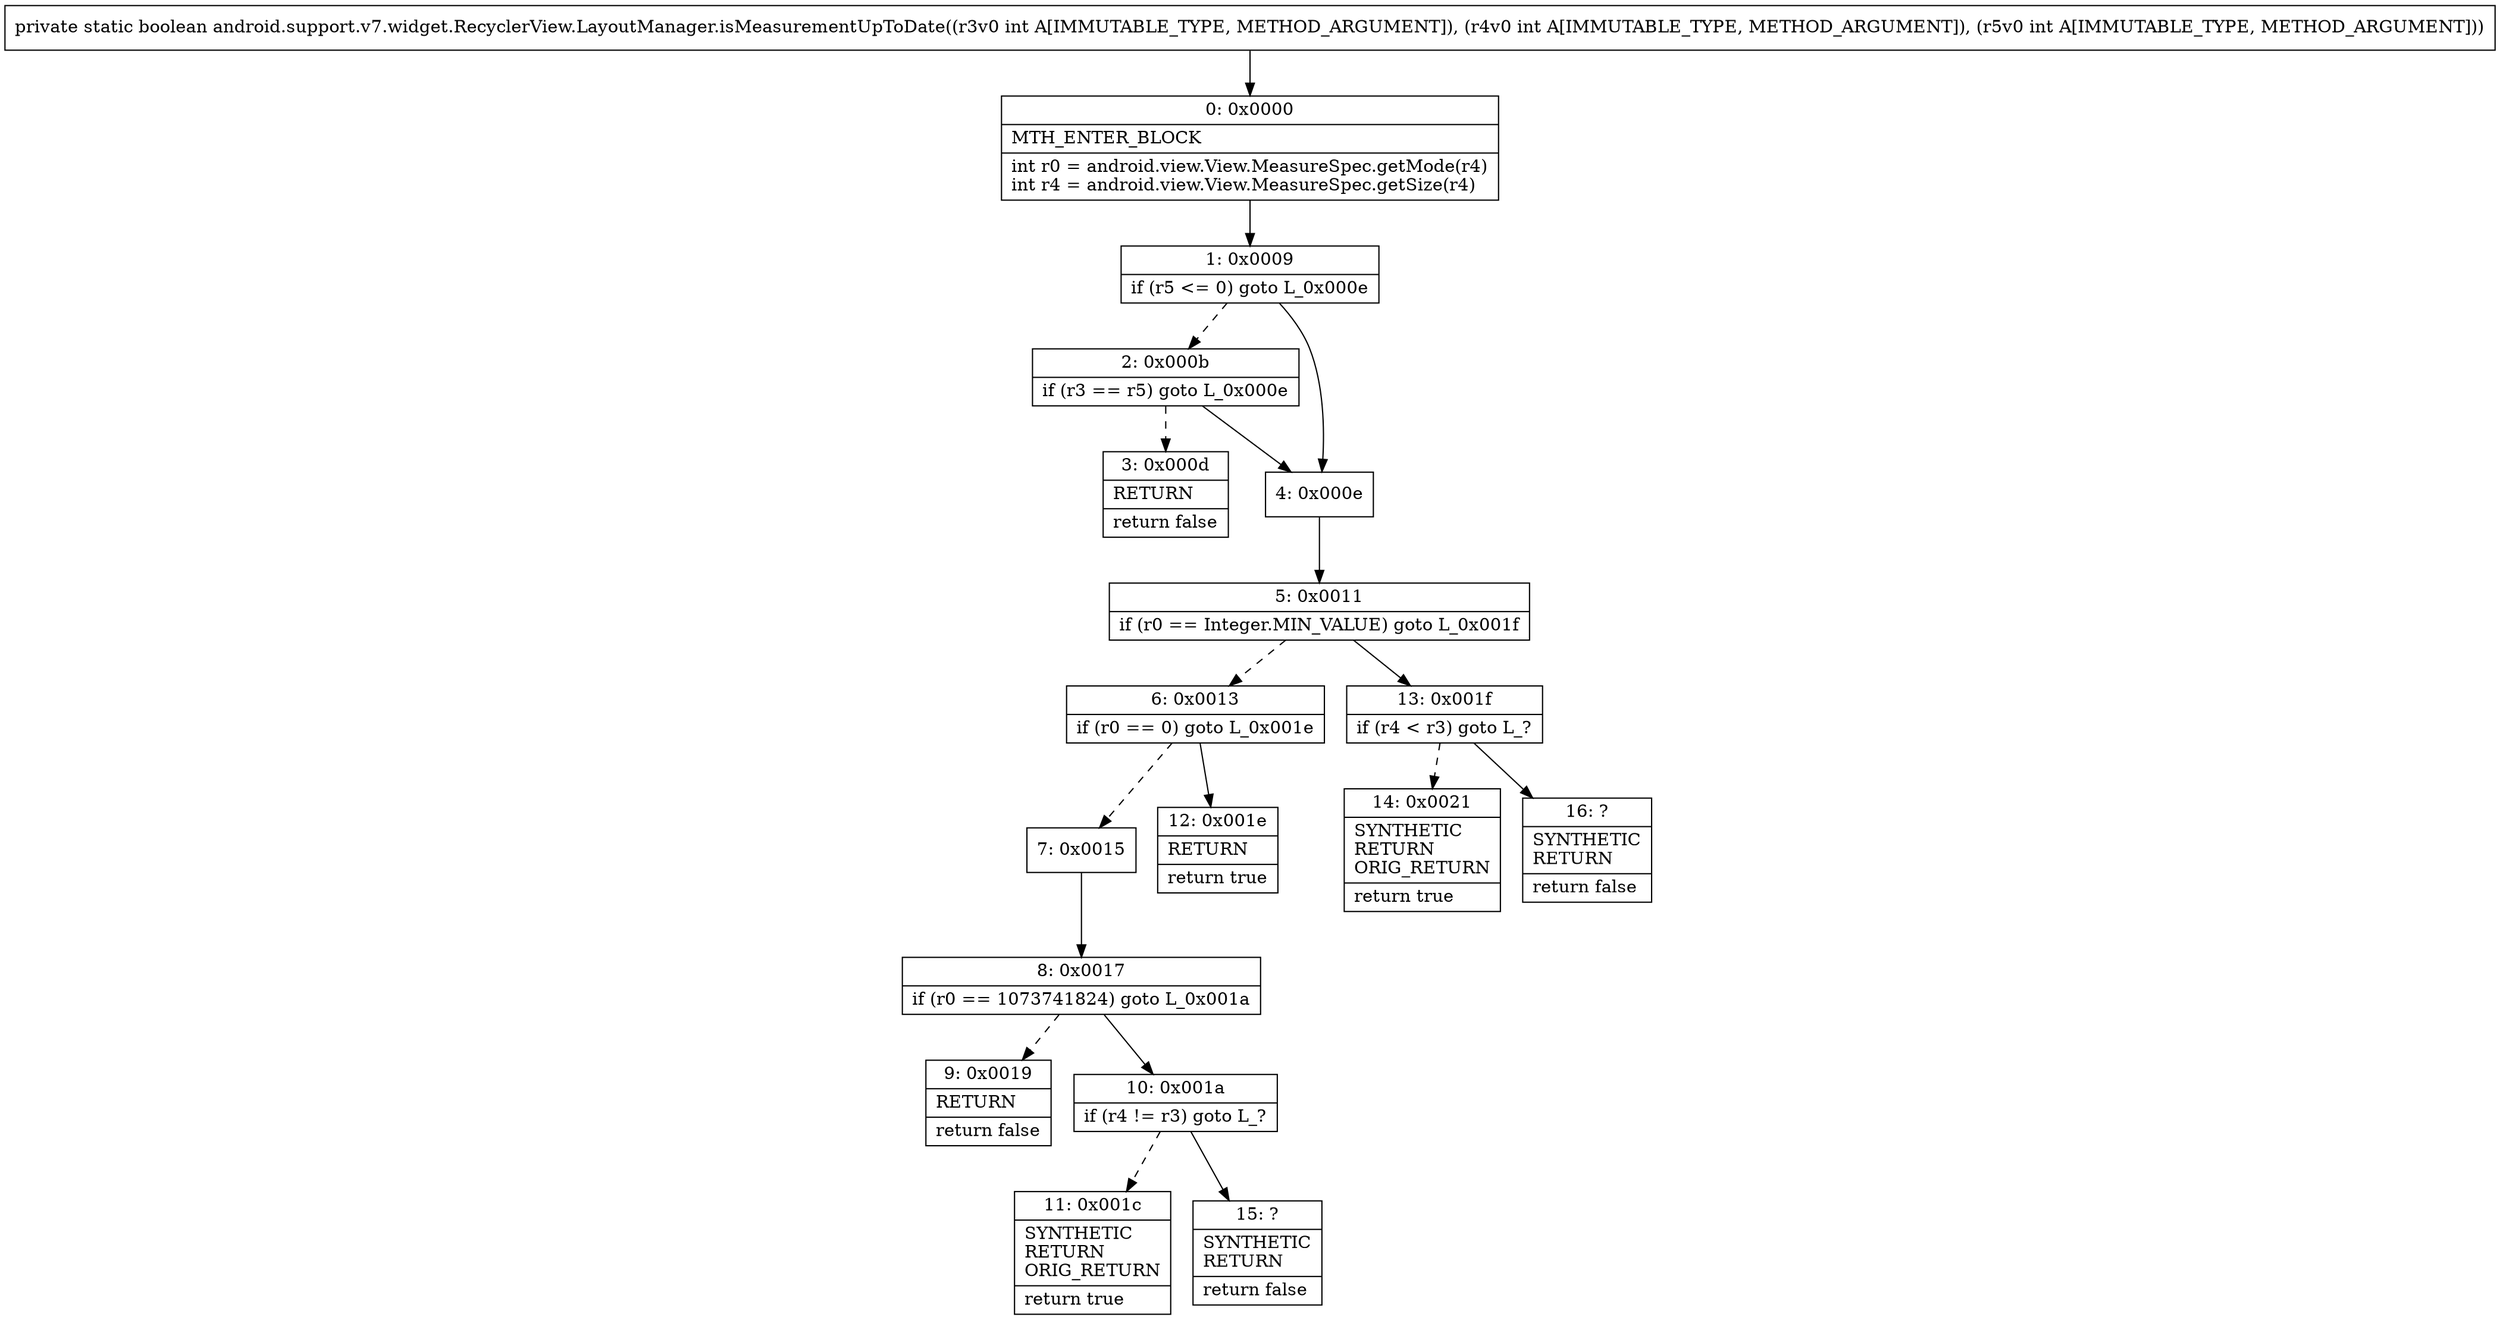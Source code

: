 digraph "CFG forandroid.support.v7.widget.RecyclerView.LayoutManager.isMeasurementUpToDate(III)Z" {
Node_0 [shape=record,label="{0\:\ 0x0000|MTH_ENTER_BLOCK\l|int r0 = android.view.View.MeasureSpec.getMode(r4)\lint r4 = android.view.View.MeasureSpec.getSize(r4)\l}"];
Node_1 [shape=record,label="{1\:\ 0x0009|if (r5 \<= 0) goto L_0x000e\l}"];
Node_2 [shape=record,label="{2\:\ 0x000b|if (r3 == r5) goto L_0x000e\l}"];
Node_3 [shape=record,label="{3\:\ 0x000d|RETURN\l|return false\l}"];
Node_4 [shape=record,label="{4\:\ 0x000e}"];
Node_5 [shape=record,label="{5\:\ 0x0011|if (r0 == Integer.MIN_VALUE) goto L_0x001f\l}"];
Node_6 [shape=record,label="{6\:\ 0x0013|if (r0 == 0) goto L_0x001e\l}"];
Node_7 [shape=record,label="{7\:\ 0x0015}"];
Node_8 [shape=record,label="{8\:\ 0x0017|if (r0 == 1073741824) goto L_0x001a\l}"];
Node_9 [shape=record,label="{9\:\ 0x0019|RETURN\l|return false\l}"];
Node_10 [shape=record,label="{10\:\ 0x001a|if (r4 != r3) goto L_?\l}"];
Node_11 [shape=record,label="{11\:\ 0x001c|SYNTHETIC\lRETURN\lORIG_RETURN\l|return true\l}"];
Node_12 [shape=record,label="{12\:\ 0x001e|RETURN\l|return true\l}"];
Node_13 [shape=record,label="{13\:\ 0x001f|if (r4 \< r3) goto L_?\l}"];
Node_14 [shape=record,label="{14\:\ 0x0021|SYNTHETIC\lRETURN\lORIG_RETURN\l|return true\l}"];
Node_15 [shape=record,label="{15\:\ ?|SYNTHETIC\lRETURN\l|return false\l}"];
Node_16 [shape=record,label="{16\:\ ?|SYNTHETIC\lRETURN\l|return false\l}"];
MethodNode[shape=record,label="{private static boolean android.support.v7.widget.RecyclerView.LayoutManager.isMeasurementUpToDate((r3v0 int A[IMMUTABLE_TYPE, METHOD_ARGUMENT]), (r4v0 int A[IMMUTABLE_TYPE, METHOD_ARGUMENT]), (r5v0 int A[IMMUTABLE_TYPE, METHOD_ARGUMENT])) }"];
MethodNode -> Node_0;
Node_0 -> Node_1;
Node_1 -> Node_2[style=dashed];
Node_1 -> Node_4;
Node_2 -> Node_3[style=dashed];
Node_2 -> Node_4;
Node_4 -> Node_5;
Node_5 -> Node_6[style=dashed];
Node_5 -> Node_13;
Node_6 -> Node_7[style=dashed];
Node_6 -> Node_12;
Node_7 -> Node_8;
Node_8 -> Node_9[style=dashed];
Node_8 -> Node_10;
Node_10 -> Node_11[style=dashed];
Node_10 -> Node_15;
Node_13 -> Node_14[style=dashed];
Node_13 -> Node_16;
}

